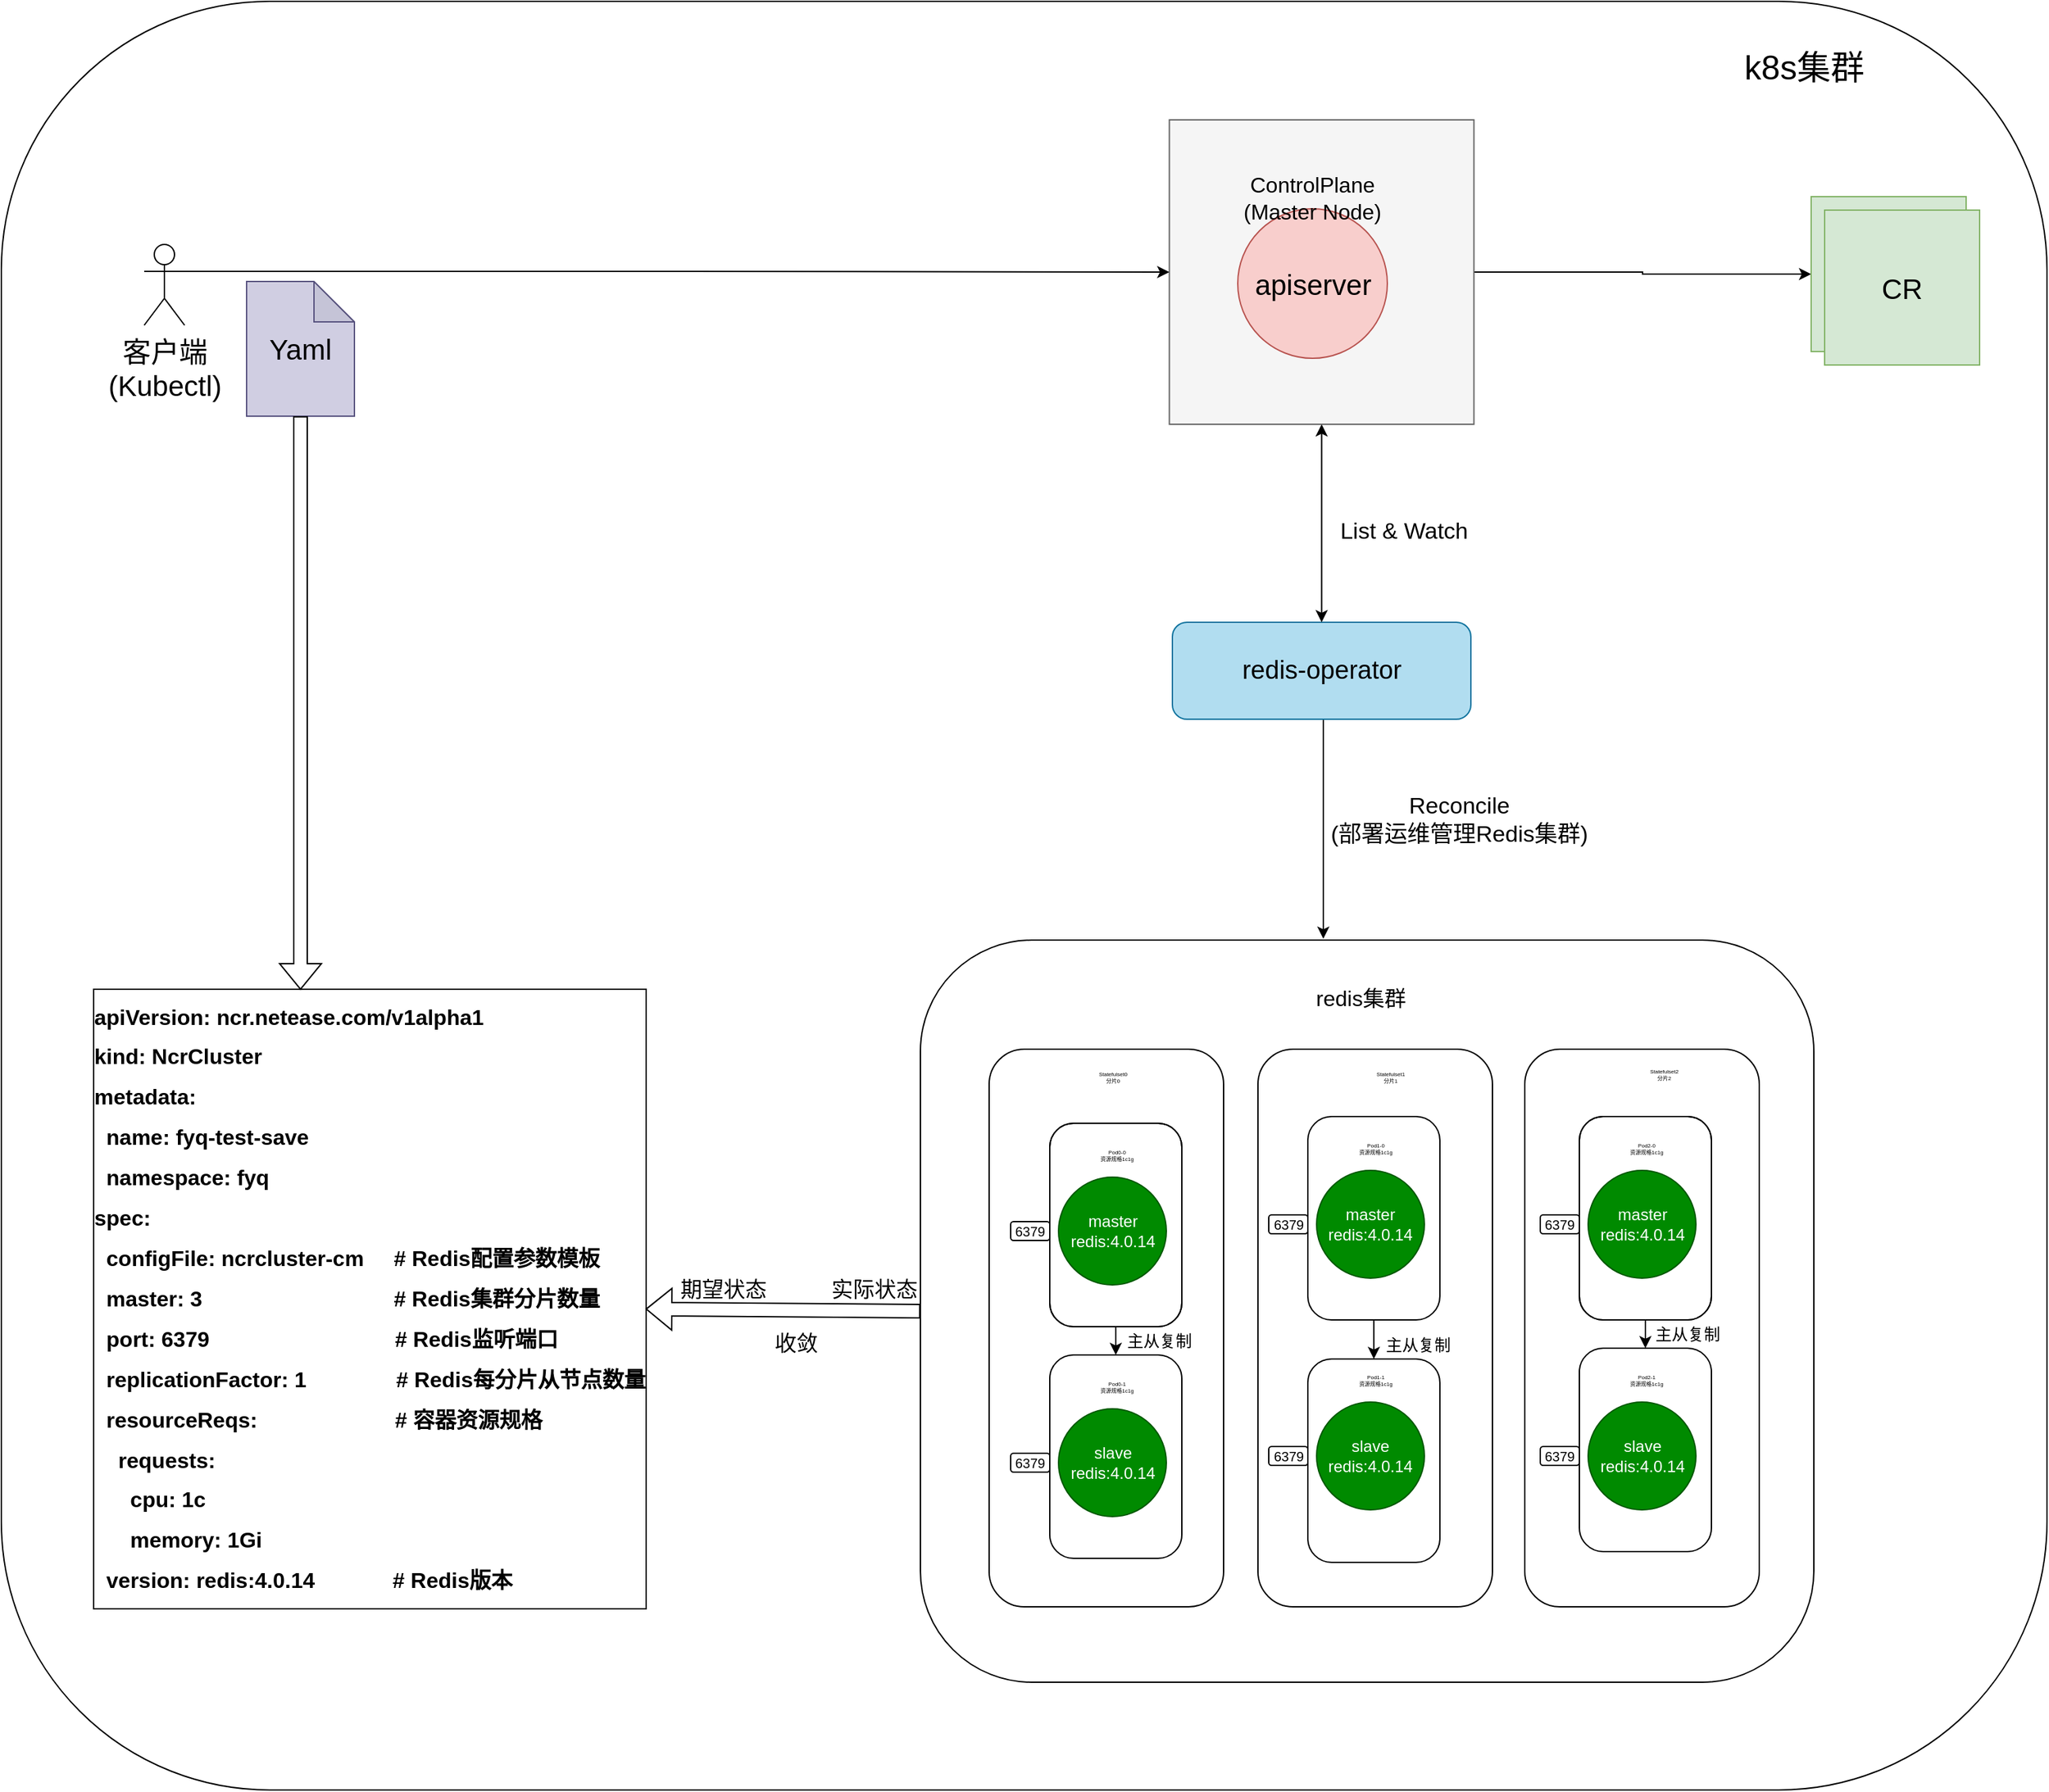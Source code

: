 <mxfile version="20.5.3" type="github"><diagram id="rYdwiMb5jvszhZctyrXV" name="第 1 页"><mxGraphModel dx="2102" dy="1258" grid="0" gridSize="10" guides="1" tooltips="1" connect="1" arrows="1" fold="1" page="1" pageScale="1" pageWidth="1920" pageHeight="1200" math="0" shadow="0"><root><mxCell id="0"/><mxCell id="1" parent="0"/><mxCell id="m7ggQ3mebLyZbsMTqmPm-99" value="" style="rounded=1;whiteSpace=wrap;html=1;labelBackgroundColor=default;labelBorderColor=default;fontSize=17;fillColor=none;" vertex="1" parent="1"><mxGeometry x="268" y="204" width="1518" height="1328" as="geometry"/></mxCell><mxCell id="m7ggQ3mebLyZbsMTqmPm-62" value="" style="rounded=1;whiteSpace=wrap;html=1;fontSize=4;fillColor=none;" vertex="1" parent="1"><mxGeometry x="950" y="901" width="663" height="551" as="geometry"/></mxCell><mxCell id="m7ggQ3mebLyZbsMTqmPm-46" value="" style="rounded=1;whiteSpace=wrap;html=1;fontSize=4;fillColor=none;" vertex="1" parent="1"><mxGeometry x="1398.5" y="982" width="174" height="414" as="geometry"/></mxCell><mxCell id="m7ggQ3mebLyZbsMTqmPm-44" value="" style="rounded=1;whiteSpace=wrap;html=1;fontSize=4;fillColor=none;" vertex="1" parent="1"><mxGeometry x="1200.5" y="982" width="174" height="414" as="geometry"/></mxCell><mxCell id="m7ggQ3mebLyZbsMTqmPm-41" value="" style="rounded=1;whiteSpace=wrap;html=1;fontSize=4;fillColor=none;" vertex="1" parent="1"><mxGeometry x="1001" y="982" width="174" height="414" as="geometry"/></mxCell><mxCell id="m7ggQ3mebLyZbsMTqmPm-5" value="" style="rounded=1;whiteSpace=wrap;html=1;fontSize=4;fillColor=none;movable=1;resizable=1;rotatable=1;deletable=1;editable=1;connectable=1;arcSize=18;" vertex="1" parent="1"><mxGeometry x="1046" y="1037" width="98" height="151" as="geometry"/></mxCell><mxCell id="m7ggQ3mebLyZbsMTqmPm-11" value="" style="rounded=1;whiteSpace=wrap;html=1;fontSize=4;fillColor=none;movable=1;resizable=1;rotatable=1;deletable=1;editable=1;connectable=1;arcSize=18;" vertex="1" parent="1"><mxGeometry x="1046" y="1037" width="98" height="151" as="geometry"/></mxCell><mxCell id="6RyUIfgaUFoeRIO4xXDH-38" value="master&lt;br&gt;redis:4.0.14" style="ellipse;whiteSpace=wrap;html=1;aspect=fixed;fillColor=#008a00;fontColor=#ffffff;strokeColor=#005700;" parent="1" vertex="1"><mxGeometry x="1052.5" y="1077" width="80" height="80" as="geometry"/></mxCell><mxCell id="03nautIme0JNub1uCO7q-27" value="" style="edgeStyle=orthogonalEdgeStyle;rounded=0;orthogonalLoop=1;jettySize=auto;html=1;dashed=1;" parent="1" target="6RyUIfgaUFoeRIO4xXDH-42" edge="1"><mxGeometry relative="1" as="geometry"><mxPoint x="750" y="986" as="sourcePoint"/></mxGeometry></mxCell><mxCell id="6RyUIfgaUFoeRIO4xXDH-54" value="主从复制" style="text;html=1;strokeColor=none;fillColor=none;align=center;verticalAlign=middle;whiteSpace=wrap;rounded=0;" parent="1" vertex="1"><mxGeometry x="1090" y="1191" width="75" height="16" as="geometry"/></mxCell><mxCell id="m7ggQ3mebLyZbsMTqmPm-82" style="edgeStyle=orthogonalEdgeStyle;rounded=0;orthogonalLoop=1;jettySize=auto;html=1;exitX=0.5;exitY=1;exitDx=0;exitDy=0;fontSize=16;startArrow=none;startFill=0;endArrow=classic;endFill=1;" edge="1" parent="1" source="6RyUIfgaUFoeRIO4xXDH-7"><mxGeometry relative="1" as="geometry"><mxPoint x="1249" y="900" as="targetPoint"/><Array as="points"><mxPoint x="1249" y="737"/></Array></mxGeometry></mxCell><mxCell id="6RyUIfgaUFoeRIO4xXDH-7" value="&lt;font style=&quot;font-size: 19px;&quot;&gt;redis-operator&lt;/font&gt;" style="rounded=1;whiteSpace=wrap;html=1;fillColor=#b1ddf0;strokeColor=#10739e;" parent="1" vertex="1"><mxGeometry x="1137" y="665" width="221.5" height="72" as="geometry"/></mxCell><mxCell id="6RyUIfgaUFoeRIO4xXDH-85" value="redis集群" style="text;html=1;strokeColor=none;fillColor=none;align=center;verticalAlign=middle;whiteSpace=wrap;rounded=0;fontSize=16;" parent="1" vertex="1"><mxGeometry x="1237.5" y="930" width="78" height="27" as="geometry"/></mxCell><mxCell id="m7ggQ3mebLyZbsMTqmPm-2" value="k8s集群" style="text;html=1;strokeColor=none;fillColor=none;align=center;verticalAlign=middle;whiteSpace=wrap;rounded=0;fontSize=25;" vertex="1" parent="1"><mxGeometry x="1557" y="239" width="98" height="25" as="geometry"/></mxCell><mxCell id="m7ggQ3mebLyZbsMTqmPm-4" value="6379" style="rounded=1;whiteSpace=wrap;html=1;fontSize=10;" vertex="1" parent="1"><mxGeometry x="1017" y="1110" width="29" height="14" as="geometry"/></mxCell><mxCell id="m7ggQ3mebLyZbsMTqmPm-6" value="Pod0-0&lt;br&gt;资源规格1c1g" style="text;html=1;strokeColor=none;fillColor=none;align=center;verticalAlign=middle;whiteSpace=wrap;rounded=0;fontSize=4;" vertex="1" parent="1"><mxGeometry x="1055" y="1043" width="82" height="36" as="geometry"/></mxCell><mxCell id="m7ggQ3mebLyZbsMTqmPm-18" style="edgeStyle=orthogonalEdgeStyle;rounded=0;orthogonalLoop=1;jettySize=auto;html=1;exitX=0.5;exitY=0;exitDx=0;exitDy=0;fontSize=4;startArrow=classic;startFill=1;endArrow=none;endFill=0;" edge="1" parent="1" source="m7ggQ3mebLyZbsMTqmPm-13" target="m7ggQ3mebLyZbsMTqmPm-11"><mxGeometry relative="1" as="geometry"/></mxCell><mxCell id="m7ggQ3mebLyZbsMTqmPm-13" value="" style="rounded=1;whiteSpace=wrap;html=1;fontSize=4;fillColor=none;movable=1;resizable=1;rotatable=1;deletable=1;editable=1;connectable=1;arcSize=18;" vertex="1" parent="1"><mxGeometry x="1046" y="1209" width="98" height="151" as="geometry"/></mxCell><mxCell id="m7ggQ3mebLyZbsMTqmPm-14" value="slave&lt;br&gt;redis:4.0.14" style="ellipse;whiteSpace=wrap;html=1;aspect=fixed;fillColor=#008a00;fontColor=#ffffff;strokeColor=#005700;" vertex="1" parent="1"><mxGeometry x="1052.5" y="1249" width="80" height="80" as="geometry"/></mxCell><mxCell id="m7ggQ3mebLyZbsMTqmPm-15" value="6379" style="rounded=1;whiteSpace=wrap;html=1;fontSize=10;" vertex="1" parent="1"><mxGeometry x="1017" y="1282" width="29" height="14" as="geometry"/></mxCell><mxCell id="m7ggQ3mebLyZbsMTqmPm-16" value="Pod0-1&lt;br&gt;资源规格1c1g" style="text;html=1;strokeColor=none;fillColor=none;align=center;verticalAlign=middle;whiteSpace=wrap;rounded=0;fontSize=4;" vertex="1" parent="1"><mxGeometry x="1055" y="1215" width="82" height="36" as="geometry"/></mxCell><mxCell id="m7ggQ3mebLyZbsMTqmPm-19" value="" style="rounded=1;whiteSpace=wrap;html=1;fontSize=4;fillColor=none;movable=1;resizable=1;rotatable=1;deletable=1;editable=1;connectable=1;arcSize=18;" vertex="1" parent="1"><mxGeometry x="1439" y="1032" width="98" height="151" as="geometry"/></mxCell><mxCell id="m7ggQ3mebLyZbsMTqmPm-20" value="" style="rounded=1;whiteSpace=wrap;html=1;fontSize=4;fillColor=none;movable=1;resizable=1;rotatable=1;deletable=1;editable=1;connectable=1;arcSize=18;" vertex="1" parent="1"><mxGeometry x="1439" y="1032" width="98" height="151" as="geometry"/></mxCell><mxCell id="m7ggQ3mebLyZbsMTqmPm-21" value="master&lt;br&gt;redis:4.0.14" style="ellipse;whiteSpace=wrap;html=1;aspect=fixed;fillColor=#008a00;fontColor=#ffffff;strokeColor=#005700;" vertex="1" parent="1"><mxGeometry x="1445.5" y="1072" width="80" height="80" as="geometry"/></mxCell><mxCell id="m7ggQ3mebLyZbsMTqmPm-22" value="主从复制" style="text;html=1;strokeColor=none;fillColor=none;align=center;verticalAlign=middle;whiteSpace=wrap;rounded=0;" vertex="1" parent="1"><mxGeometry x="1482" y="1186" width="75" height="16" as="geometry"/></mxCell><mxCell id="m7ggQ3mebLyZbsMTqmPm-23" value="6379" style="rounded=1;whiteSpace=wrap;html=1;fontSize=10;" vertex="1" parent="1"><mxGeometry x="1410" y="1105" width="29" height="14" as="geometry"/></mxCell><mxCell id="m7ggQ3mebLyZbsMTqmPm-24" value="Pod2-0&lt;br&gt;资源规格1c1g" style="text;html=1;strokeColor=none;fillColor=none;align=center;verticalAlign=middle;whiteSpace=wrap;rounded=0;fontSize=4;" vertex="1" parent="1"><mxGeometry x="1448" y="1038" width="82" height="36" as="geometry"/></mxCell><mxCell id="m7ggQ3mebLyZbsMTqmPm-25" style="edgeStyle=orthogonalEdgeStyle;rounded=0;orthogonalLoop=1;jettySize=auto;html=1;exitX=0.5;exitY=0;exitDx=0;exitDy=0;fontSize=4;startArrow=classic;startFill=1;endArrow=none;endFill=0;" edge="1" parent="1" source="m7ggQ3mebLyZbsMTqmPm-26" target="m7ggQ3mebLyZbsMTqmPm-20"><mxGeometry relative="1" as="geometry"/></mxCell><mxCell id="m7ggQ3mebLyZbsMTqmPm-26" value="" style="rounded=1;whiteSpace=wrap;html=1;fontSize=4;fillColor=none;movable=1;resizable=1;rotatable=1;deletable=1;editable=1;connectable=1;arcSize=18;" vertex="1" parent="1"><mxGeometry x="1439" y="1204" width="98" height="151" as="geometry"/></mxCell><mxCell id="m7ggQ3mebLyZbsMTqmPm-27" value="slave&lt;br&gt;redis:4.0.14" style="ellipse;whiteSpace=wrap;html=1;aspect=fixed;fillColor=#008a00;fontColor=#ffffff;strokeColor=#005700;" vertex="1" parent="1"><mxGeometry x="1445.5" y="1244" width="80" height="80" as="geometry"/></mxCell><mxCell id="m7ggQ3mebLyZbsMTqmPm-28" value="6379" style="rounded=1;whiteSpace=wrap;html=1;fontSize=10;" vertex="1" parent="1"><mxGeometry x="1410" y="1277" width="29" height="14" as="geometry"/></mxCell><mxCell id="m7ggQ3mebLyZbsMTqmPm-29" value="Pod2-1&lt;br&gt;资源规格1c1g" style="text;html=1;strokeColor=none;fillColor=none;align=center;verticalAlign=middle;whiteSpace=wrap;rounded=0;fontSize=4;" vertex="1" parent="1"><mxGeometry x="1448" y="1210" width="82" height="36" as="geometry"/></mxCell><mxCell id="m7ggQ3mebLyZbsMTqmPm-31" value="" style="rounded=1;whiteSpace=wrap;html=1;fontSize=4;fillColor=none;movable=1;resizable=1;rotatable=1;deletable=1;editable=1;connectable=1;arcSize=18;" vertex="1" parent="1"><mxGeometry x="1237.5" y="1032" width="98" height="151" as="geometry"/></mxCell><mxCell id="m7ggQ3mebLyZbsMTqmPm-32" value="master&lt;br&gt;redis:4.0.14" style="ellipse;whiteSpace=wrap;html=1;aspect=fixed;fillColor=#008a00;fontColor=#ffffff;strokeColor=#005700;" vertex="1" parent="1"><mxGeometry x="1244" y="1072" width="80" height="80" as="geometry"/></mxCell><mxCell id="m7ggQ3mebLyZbsMTqmPm-33" value="主从复制" style="text;html=1;strokeColor=none;fillColor=none;align=center;verticalAlign=middle;whiteSpace=wrap;rounded=0;" vertex="1" parent="1"><mxGeometry x="1281.5" y="1194" width="75" height="16" as="geometry"/></mxCell><mxCell id="m7ggQ3mebLyZbsMTqmPm-34" value="6379" style="rounded=1;whiteSpace=wrap;html=1;fontSize=10;" vertex="1" parent="1"><mxGeometry x="1208.5" y="1105" width="29" height="14" as="geometry"/></mxCell><mxCell id="m7ggQ3mebLyZbsMTqmPm-35" value="Pod1-0&lt;br&gt;资源规格1c1g" style="text;html=1;strokeColor=none;fillColor=none;align=center;verticalAlign=middle;whiteSpace=wrap;rounded=0;fontSize=4;" vertex="1" parent="1"><mxGeometry x="1246.5" y="1038" width="82" height="36" as="geometry"/></mxCell><mxCell id="m7ggQ3mebLyZbsMTqmPm-36" style="edgeStyle=orthogonalEdgeStyle;rounded=0;orthogonalLoop=1;jettySize=auto;html=1;exitX=0.5;exitY=0;exitDx=0;exitDy=0;fontSize=4;startArrow=classic;startFill=1;endArrow=none;endFill=0;" edge="1" parent="1" source="m7ggQ3mebLyZbsMTqmPm-37" target="m7ggQ3mebLyZbsMTqmPm-31"><mxGeometry relative="1" as="geometry"/></mxCell><mxCell id="m7ggQ3mebLyZbsMTqmPm-37" value="" style="rounded=1;whiteSpace=wrap;html=1;fontSize=4;fillColor=none;movable=1;resizable=1;rotatable=1;deletable=1;editable=1;connectable=1;arcSize=18;" vertex="1" parent="1"><mxGeometry x="1237.5" y="1212" width="98" height="151" as="geometry"/></mxCell><mxCell id="m7ggQ3mebLyZbsMTqmPm-38" value="slave&lt;br&gt;redis:4.0.14" style="ellipse;whiteSpace=wrap;html=1;aspect=fixed;fillColor=#008a00;fontColor=#ffffff;strokeColor=#005700;" vertex="1" parent="1"><mxGeometry x="1244" y="1244" width="80" height="80" as="geometry"/></mxCell><mxCell id="m7ggQ3mebLyZbsMTqmPm-39" value="6379" style="rounded=1;whiteSpace=wrap;html=1;fontSize=10;" vertex="1" parent="1"><mxGeometry x="1208.5" y="1277" width="29" height="14" as="geometry"/></mxCell><mxCell id="m7ggQ3mebLyZbsMTqmPm-40" value="Pod1-1&lt;br&gt;资源规格1c1g" style="text;html=1;strokeColor=none;fillColor=none;align=center;verticalAlign=middle;whiteSpace=wrap;rounded=0;fontSize=4;" vertex="1" parent="1"><mxGeometry x="1246.5" y="1210" width="82" height="36" as="geometry"/></mxCell><mxCell id="m7ggQ3mebLyZbsMTqmPm-42" value="Statefulset0&lt;br&gt;分片0" style="text;html=1;strokeColor=none;fillColor=none;align=center;verticalAlign=middle;whiteSpace=wrap;rounded=0;fontSize=4;" vertex="1" parent="1"><mxGeometry x="1062.5" y="988" width="60" height="30" as="geometry"/></mxCell><mxCell id="m7ggQ3mebLyZbsMTqmPm-45" value="Statefulset1&lt;br&gt;分片1" style="text;html=1;strokeColor=none;fillColor=none;align=center;verticalAlign=middle;whiteSpace=wrap;rounded=0;fontSize=4;" vertex="1" parent="1"><mxGeometry x="1268.5" y="988" width="60" height="30" as="geometry"/></mxCell><mxCell id="m7ggQ3mebLyZbsMTqmPm-47" value="Statefulset2&lt;br&gt;分片2" style="text;html=1;strokeColor=none;fillColor=none;align=center;verticalAlign=middle;whiteSpace=wrap;rounded=0;fontSize=4;" vertex="1" parent="1"><mxGeometry x="1471.5" y="986" width="60" height="30" as="geometry"/></mxCell><mxCell id="m7ggQ3mebLyZbsMTqmPm-86" style="edgeStyle=orthogonalEdgeStyle;rounded=0;orthogonalLoop=1;jettySize=auto;html=1;exitX=0.5;exitY=1;exitDx=0;exitDy=0;entryX=0.5;entryY=0;entryDx=0;entryDy=0;fontSize=17;startArrow=classic;startFill=1;endArrow=classic;endFill=1;" edge="1" parent="1" source="m7ggQ3mebLyZbsMTqmPm-63" target="6RyUIfgaUFoeRIO4xXDH-7"><mxGeometry relative="1" as="geometry"/></mxCell><mxCell id="m7ggQ3mebLyZbsMTqmPm-88" style="edgeStyle=orthogonalEdgeStyle;rounded=0;orthogonalLoop=1;jettySize=auto;html=1;exitX=1;exitY=0.5;exitDx=0;exitDy=0;entryX=0;entryY=0.5;entryDx=0;entryDy=0;fontSize=17;startArrow=none;startFill=0;endArrow=classic;endFill=1;" edge="1" parent="1" source="m7ggQ3mebLyZbsMTqmPm-63" target="m7ggQ3mebLyZbsMTqmPm-67"><mxGeometry relative="1" as="geometry"/></mxCell><mxCell id="m7ggQ3mebLyZbsMTqmPm-63" value="" style="whiteSpace=wrap;html=1;aspect=fixed;fontSize=16;fillColor=#f5f5f5;fontColor=#333333;strokeColor=#666666;" vertex="1" parent="1"><mxGeometry x="1134.75" y="292" width="226" height="226" as="geometry"/></mxCell><mxCell id="m7ggQ3mebLyZbsMTqmPm-64" value="&lt;font style=&quot;font-size: 21px;&quot;&gt;apiserver&lt;/font&gt;" style="ellipse;whiteSpace=wrap;html=1;aspect=fixed;fontSize=16;fillColor=#f8cecc;strokeColor=#b85450;" vertex="1" parent="1"><mxGeometry x="1185.5" y="358" width="111" height="111" as="geometry"/></mxCell><mxCell id="m7ggQ3mebLyZbsMTqmPm-65" value="ControlPlane&lt;br&gt;(Master Node)" style="text;html=1;strokeColor=none;fillColor=none;align=center;verticalAlign=middle;whiteSpace=wrap;rounded=0;fontSize=16;" vertex="1" parent="1"><mxGeometry x="1173" y="335" width="136" height="30" as="geometry"/></mxCell><mxCell id="m7ggQ3mebLyZbsMTqmPm-67" value="CR" style="whiteSpace=wrap;html=1;aspect=fixed;fontSize=21;fillColor=#d5e8d4;strokeColor=#82b366;" vertex="1" parent="1"><mxGeometry x="1611" y="349" width="115" height="115" as="geometry"/></mxCell><mxCell id="m7ggQ3mebLyZbsMTqmPm-69" value="CR" style="whiteSpace=wrap;html=1;aspect=fixed;fontSize=21;fillColor=#d5e8d4;strokeColor=#82b366;" vertex="1" parent="1"><mxGeometry x="1621" y="359" width="115" height="115" as="geometry"/></mxCell><mxCell id="m7ggQ3mebLyZbsMTqmPm-89" style="edgeStyle=orthogonalEdgeStyle;rounded=0;orthogonalLoop=1;jettySize=auto;html=1;exitX=1;exitY=0.333;exitDx=0;exitDy=0;exitPerimeter=0;fontSize=17;startArrow=none;startFill=0;endArrow=classic;endFill=1;" edge="1" parent="1" source="m7ggQ3mebLyZbsMTqmPm-71" target="m7ggQ3mebLyZbsMTqmPm-63"><mxGeometry relative="1" as="geometry"/></mxCell><mxCell id="m7ggQ3mebLyZbsMTqmPm-71" value="客户端&lt;br&gt;(Kubectl)" style="shape=umlActor;verticalLabelPosition=bottom;verticalAlign=top;html=1;outlineConnect=0;fontSize=21;fillColor=default;" vertex="1" parent="1"><mxGeometry x="374" y="384.5" width="30" height="60" as="geometry"/></mxCell><mxCell id="m7ggQ3mebLyZbsMTqmPm-73" value="Yaml" style="shape=note;whiteSpace=wrap;html=1;backgroundOutline=1;darkOpacity=0.05;fontSize=21;fillColor=#d0cee2;strokeColor=#56517e;" vertex="1" parent="1"><mxGeometry x="450" y="412" width="80" height="100" as="geometry"/></mxCell><mxCell id="m7ggQ3mebLyZbsMTqmPm-79" value="&lt;h1 style=&quot;font-size: 16px;&quot;&gt;apiVersion: ncr.netease.com/v1alpha1&lt;/h1&gt;&lt;h1 style=&quot;font-size: 16px;&quot;&gt;kind: NcrCluster&lt;/h1&gt;&lt;h1 style=&quot;font-size: 16px;&quot;&gt;metadata:&lt;/h1&gt;&lt;h1 style=&quot;font-size: 16px;&quot;&gt;&amp;nbsp; name: fyq-test-save&lt;/h1&gt;&lt;h1 style=&quot;font-size: 16px;&quot;&gt;&amp;nbsp; namespace: fyq&lt;/h1&gt;&lt;h1 style=&quot;font-size: 16px;&quot;&gt;spec:&lt;/h1&gt;&lt;h1 style=&quot;font-size: 16px;&quot;&gt;&amp;nbsp; configFile: ncrcluster-cm&amp;nbsp; &amp;nbsp; &amp;nbsp;# Redis配置参数模板&lt;/h1&gt;&lt;h1 style=&quot;font-size: 16px;&quot;&gt;&amp;nbsp; master: 3&amp;nbsp; &amp;nbsp; &amp;nbsp; &amp;nbsp; &amp;nbsp; &amp;nbsp; &amp;nbsp; &amp;nbsp; &amp;nbsp; &amp;nbsp; &amp;nbsp; &amp;nbsp; &amp;nbsp; &amp;nbsp; &amp;nbsp; &amp;nbsp; # Redis集群分片数量&lt;/h1&gt;&lt;h1 style=&quot;font-size: 16px;&quot;&gt;&amp;nbsp; port: 6379&amp;nbsp; &amp;nbsp; &amp;nbsp; &amp;nbsp; &amp;nbsp; &amp;nbsp; &amp;nbsp; &amp;nbsp; &amp;nbsp; &amp;nbsp; &amp;nbsp; &amp;nbsp; &amp;nbsp; &amp;nbsp; &amp;nbsp; &amp;nbsp;# Redis监听端口&lt;/h1&gt;&lt;h1 style=&quot;font-size: 16px;&quot;&gt;&amp;nbsp; replicationFactor: 1&amp;nbsp; &amp;nbsp; &amp;nbsp; &amp;nbsp; &amp;nbsp; &amp;nbsp; &amp;nbsp; &amp;nbsp;# Redis每分片从节点数量&lt;/h1&gt;&lt;h1 style=&quot;font-size: 16px;&quot;&gt;&amp;nbsp; resourceReqs:&amp;nbsp; &amp;nbsp; &amp;nbsp; &amp;nbsp; &amp;nbsp; &amp;nbsp; &amp;nbsp; &amp;nbsp; &amp;nbsp; &amp;nbsp; &amp;nbsp; &amp;nbsp;# 容器资源规格&lt;/h1&gt;&lt;h1 style=&quot;font-size: 16px;&quot;&gt;&amp;nbsp; &amp;nbsp; requests:&lt;/h1&gt;&lt;h1 style=&quot;font-size: 16px;&quot;&gt;&amp;nbsp; &amp;nbsp; &amp;nbsp; cpu: 1c&lt;/h1&gt;&lt;h1 style=&quot;font-size: 16px;&quot;&gt;&amp;nbsp; &amp;nbsp; &amp;nbsp; memory: 1Gi&lt;/h1&gt;&lt;h1 style=&quot;font-size: 16px;&quot;&gt;&amp;nbsp; version: redis:4.0.14&amp;nbsp; &amp;nbsp; &amp;nbsp; &amp;nbsp; &amp;nbsp; &amp;nbsp; &amp;nbsp;# Redis版本&amp;nbsp;&lt;/h1&gt;" style="text;html=1;strokeColor=none;fillColor=none;spacing=5;spacingTop=-20;whiteSpace=wrap;overflow=hidden;rounded=0;fontSize=16;fontStyle=0;verticalAlign=middle;labelBackgroundColor=default;labelBorderColor=default;" vertex="1" parent="1"><mxGeometry x="331" y="913" width="427" height="527" as="geometry"/></mxCell><mxCell id="m7ggQ3mebLyZbsMTqmPm-81" value="" style="shape=flexArrow;endArrow=classic;html=1;rounded=0;fontSize=16;exitX=0.5;exitY=1;exitDx=0;exitDy=0;exitPerimeter=0;" edge="1" parent="1" source="m7ggQ3mebLyZbsMTqmPm-73"><mxGeometry width="50" height="50" relative="1" as="geometry"><mxPoint x="470" y="661" as="sourcePoint"/><mxPoint x="490" y="938" as="targetPoint"/></mxGeometry></mxCell><mxCell id="m7ggQ3mebLyZbsMTqmPm-85" value="Reconcile&lt;br&gt;(部署运维管理Redis集群)" style="text;html=1;strokeColor=none;fillColor=none;align=center;verticalAlign=middle;whiteSpace=wrap;rounded=0;fontSize=17;" vertex="1" parent="1"><mxGeometry x="1252" y="786" width="196" height="52" as="geometry"/></mxCell><mxCell id="m7ggQ3mebLyZbsMTqmPm-87" value="List &amp;amp; Watch" style="text;html=1;strokeColor=none;fillColor=none;align=center;verticalAlign=middle;whiteSpace=wrap;rounded=0;fontSize=17;" vertex="1" parent="1"><mxGeometry x="1254" y="584" width="110" height="27" as="geometry"/></mxCell><mxCell id="m7ggQ3mebLyZbsMTqmPm-92" value="" style="shape=flexArrow;endArrow=none;html=1;rounded=0;fontSize=17;entryX=0;entryY=0.5;entryDx=0;entryDy=0;exitX=0.972;exitY=0.497;exitDx=0;exitDy=0;exitPerimeter=0;startArrow=block;endFill=0;" edge="1" parent="1" source="m7ggQ3mebLyZbsMTqmPm-79" target="m7ggQ3mebLyZbsMTqmPm-62"><mxGeometry width="50" height="50" relative="1" as="geometry"><mxPoint x="790" y="1141" as="sourcePoint"/><mxPoint x="868" y="1162" as="targetPoint"/></mxGeometry></mxCell><mxCell id="m7ggQ3mebLyZbsMTqmPm-96" value="实际状态" style="text;html=1;strokeColor=none;fillColor=none;align=center;verticalAlign=middle;whiteSpace=wrap;rounded=0;fontSize=16;" vertex="1" parent="1"><mxGeometry x="879" y="1146" width="74" height="27" as="geometry"/></mxCell><mxCell id="m7ggQ3mebLyZbsMTqmPm-97" value="收敛" style="text;html=1;strokeColor=none;fillColor=none;align=center;verticalAlign=middle;whiteSpace=wrap;rounded=0;fontSize=16;" vertex="1" parent="1"><mxGeometry x="810" y="1186" width="96" height="27" as="geometry"/></mxCell><mxCell id="m7ggQ3mebLyZbsMTqmPm-98" value="期望状态" style="text;html=1;strokeColor=none;fillColor=none;align=center;verticalAlign=middle;whiteSpace=wrap;rounded=0;fontSize=16;" vertex="1" parent="1"><mxGeometry x="769" y="1146" width="70" height="27" as="geometry"/></mxCell></root></mxGraphModel></diagram></mxfile>